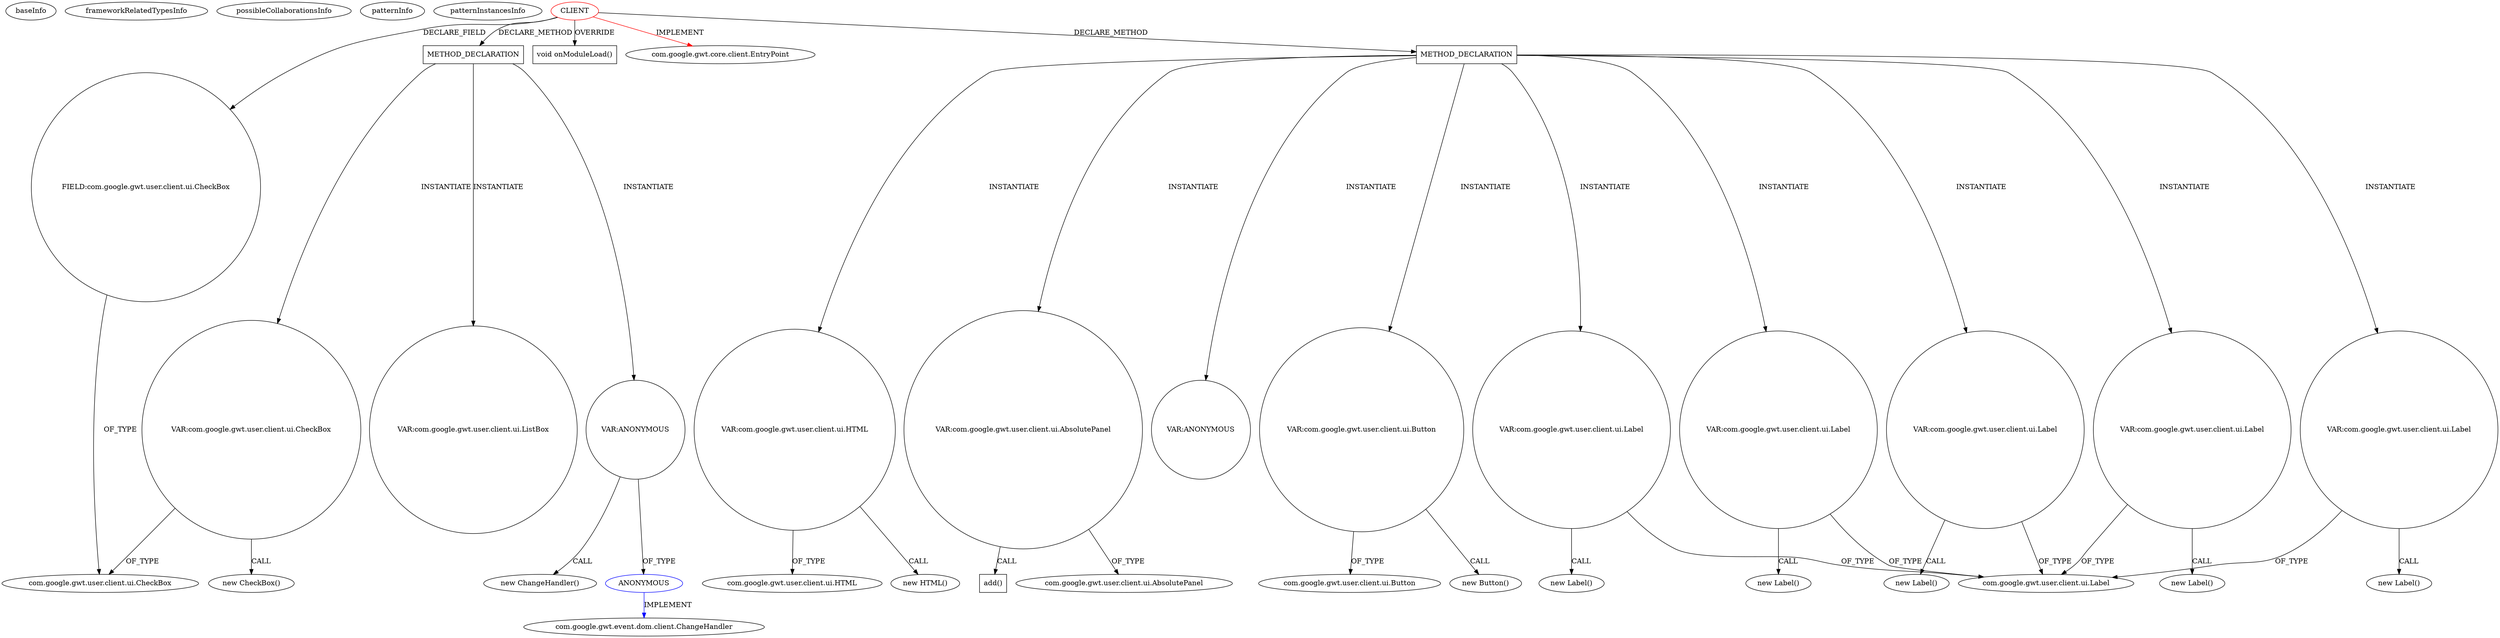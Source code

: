 digraph {
baseInfo[graphId=476,category="pattern",isAnonymous=false,possibleRelation=true]
frameworkRelatedTypesInfo[0="com.google.gwt.core.client.EntryPoint"]
possibleCollaborationsInfo[0="476~INSTANTIATION-CLIENT_METHOD_DECLARATION-~com.google.gwt.core.client.EntryPoint ~com.google.gwt.event.dom.client.ChangeHandler ~false~true"]
patternInfo[frequency=2.0,patternRootClient=0]
patternInstancesInfo[0="spydon-esiade~/spydon-esiade/esiade-master/src/net/esiade/client/Esiade.java~Esiade~4504",1="DeannaSurma-Census~/DeannaSurma-Census/Census-master/src/com/cs4302/census/client/Census.java~Census~109"]
356[label="com.google.gwt.event.dom.client.ChangeHandler",vertexType="FRAMEWORK_INTERFACE_TYPE",isFrameworkType=false]
355[label="ANONYMOUS",vertexType="REFERENCE_ANONYMOUS_DECLARATION",isFrameworkType=false,color=blue]
354[label="VAR:ANONYMOUS",vertexType="VARIABLE_EXPRESION",isFrameworkType=false,shape=circle]
178[label="METHOD_DECLARATION",vertexType="CLIENT_METHOD_DECLARATION",isFrameworkType=false,shape=box]
0[label="CLIENT",vertexType="ROOT_CLIENT_CLASS_DECLARATION",isFrameworkType=false,color=red]
4[label="FIELD:com.google.gwt.user.client.ui.CheckBox",vertexType="FIELD_DECLARATION",isFrameworkType=false,shape=circle]
64[label="void onModuleLoad()",vertexType="OVERRIDING_METHOD_DECLARATION",isFrameworkType=false,shape=box]
3[label="com.google.gwt.user.client.ui.CheckBox",vertexType="FRAMEWORK_CLASS_TYPE",isFrameworkType=false]
353[label="new ChangeHandler()",vertexType="CONSTRUCTOR_CALL",isFrameworkType=false]
1[label="com.google.gwt.core.client.EntryPoint",vertexType="FRAMEWORK_INTERFACE_TYPE",isFrameworkType=false]
439[label="VAR:com.google.gwt.user.client.ui.CheckBox",vertexType="VARIABLE_EXPRESION",isFrameworkType=false,shape=circle]
438[label="new CheckBox()",vertexType="CONSTRUCTOR_CALL",isFrameworkType=false]
444[label="METHOD_DECLARATION",vertexType="CLIENT_METHOD_DECLARATION",isFrameworkType=false,shape=box]
491[label="VAR:com.google.gwt.user.client.ui.Label",vertexType="VARIABLE_EXPRESION",isFrameworkType=false,shape=circle]
453[label="com.google.gwt.user.client.ui.Label",vertexType="FRAMEWORK_CLASS_TYPE",isFrameworkType=false]
504[label="VAR:com.google.gwt.user.client.ui.Label",vertexType="VARIABLE_EXPRESION",isFrameworkType=false,shape=circle]
595[label="VAR:com.google.gwt.user.client.ui.Label",vertexType="VARIABLE_EXPRESION",isFrameworkType=false,shape=circle]
634[label="VAR:com.google.gwt.user.client.ui.Label",vertexType="VARIABLE_EXPRESION",isFrameworkType=false,shape=circle]
582[label="VAR:com.google.gwt.user.client.ui.Label",vertexType="VARIABLE_EXPRESION",isFrameworkType=false,shape=circle]
836[label="VAR:com.google.gwt.user.client.ui.HTML",vertexType="VARIABLE_EXPRESION",isFrameworkType=false,shape=circle]
835[label="new HTML()",vertexType="CONSTRUCTOR_CALL",isFrameworkType=false]
503[label="new Label()",vertexType="CONSTRUCTOR_CALL",isFrameworkType=false]
594[label="new Label()",vertexType="CONSTRUCTOR_CALL",isFrameworkType=false]
490[label="new Label()",vertexType="CONSTRUCTOR_CALL",isFrameworkType=false]
827[label="VAR:ANONYMOUS",vertexType="VARIABLE_EXPRESION",isFrameworkType=false,shape=circle]
581[label="new Label()",vertexType="CONSTRUCTOR_CALL",isFrameworkType=false]
633[label="new Label()",vertexType="CONSTRUCTOR_CALL",isFrameworkType=false]
838[label="VAR:com.google.gwt.user.client.ui.AbsolutePanel",vertexType="VARIABLE_EXPRESION",isFrameworkType=false,shape=circle]
447[label="com.google.gwt.user.client.ui.AbsolutePanel",vertexType="FRAMEWORK_CLASS_TYPE",isFrameworkType=false]
839[label="add()",vertexType="INSIDE_CALL",isFrameworkType=false,shape=box]
821[label="VAR:com.google.gwt.user.client.ui.Button",vertexType="VARIABLE_EXPRESION",isFrameworkType=false,shape=circle]
820[label="new Button()",vertexType="CONSTRUCTOR_CALL",isFrameworkType=false]
837[label="com.google.gwt.user.client.ui.HTML",vertexType="FRAMEWORK_CLASS_TYPE",isFrameworkType=false]
15[label="com.google.gwt.user.client.ui.Button",vertexType="FRAMEWORK_CLASS_TYPE",isFrameworkType=false]
409[label="VAR:com.google.gwt.user.client.ui.ListBox",vertexType="VARIABLE_EXPRESION",isFrameworkType=false,shape=circle]
595->594[label="CALL"]
838->447[label="OF_TYPE"]
444->491[label="INSTANTIATE"]
444->836[label="INSTANTIATE"]
444->504[label="INSTANTIATE"]
0->1[label="IMPLEMENT",color=red]
354->355[label="OF_TYPE"]
439->3[label="OF_TYPE"]
355->356[label="IMPLEMENT",color=blue]
0->178[label="DECLARE_METHOD"]
0->64[label="OVERRIDE"]
444->827[label="INSTANTIATE"]
178->409[label="INSTANTIATE"]
0->444[label="DECLARE_METHOD"]
444->595[label="INSTANTIATE"]
821->15[label="OF_TYPE"]
178->354[label="INSTANTIATE"]
836->837[label="OF_TYPE"]
582->581[label="CALL"]
838->839[label="CALL"]
582->453[label="OF_TYPE"]
439->438[label="CALL"]
504->503[label="CALL"]
634->453[label="OF_TYPE"]
444->821[label="INSTANTIATE"]
491->453[label="OF_TYPE"]
178->439[label="INSTANTIATE"]
4->3[label="OF_TYPE"]
821->820[label="CALL"]
0->4[label="DECLARE_FIELD"]
444->582[label="INSTANTIATE"]
634->633[label="CALL"]
836->835[label="CALL"]
504->453[label="OF_TYPE"]
491->490[label="CALL"]
444->838[label="INSTANTIATE"]
444->634[label="INSTANTIATE"]
595->453[label="OF_TYPE"]
354->353[label="CALL"]
}
